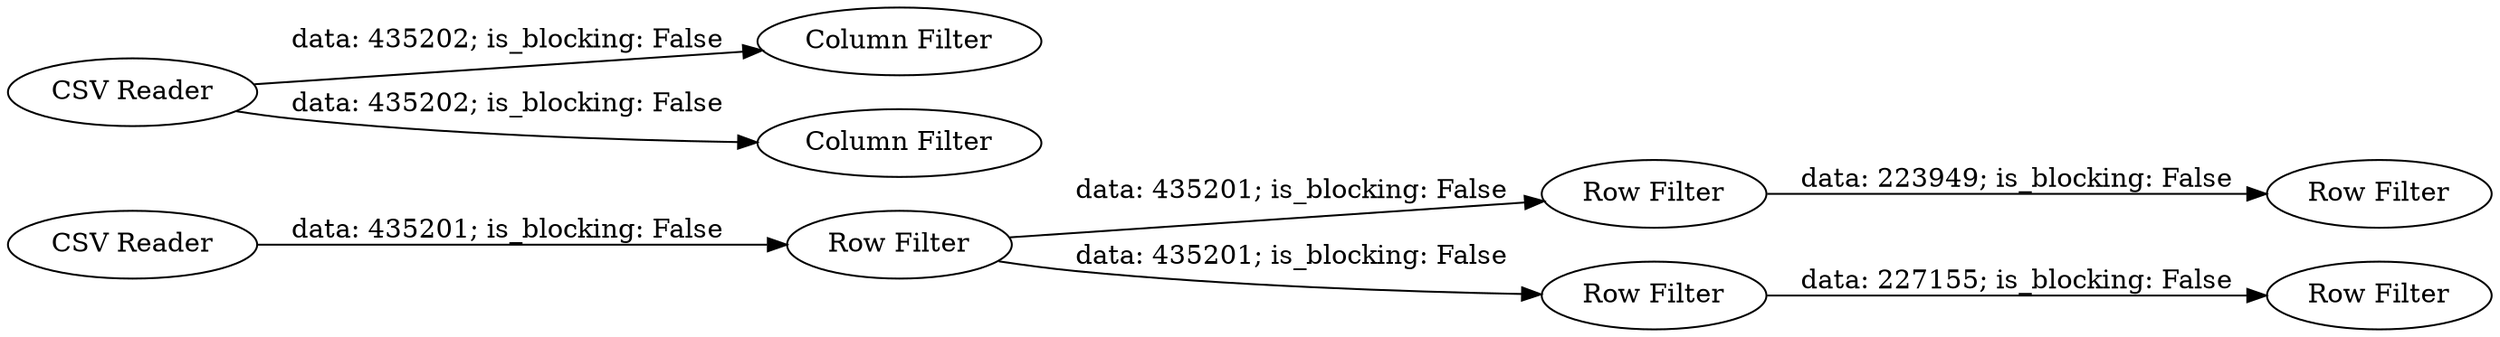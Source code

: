 digraph {
	"5582443122722341620_1" [label="CSV Reader"]
	"5582443122722341620_4" [label="Row Filter"]
	"5582443122722341620_9" [label="Column Filter"]
	"5582443122722341620_2" [label="Row Filter"]
	"5582443122722341620_7" [label="CSV Reader"]
	"5582443122722341620_8" [label="Column Filter"]
	"5582443122722341620_6" [label="Row Filter"]
	"5582443122722341620_5" [label="Row Filter"]
	"5582443122722341620_3" [label="Row Filter"]
	"5582443122722341620_2" -> "5582443122722341620_3" [label="data: 435201; is_blocking: False"]
	"5582443122722341620_4" -> "5582443122722341620_6" [label="data: 223949; is_blocking: False"]
	"5582443122722341620_7" -> "5582443122722341620_9" [label="data: 435202; is_blocking: False"]
	"5582443122722341620_7" -> "5582443122722341620_8" [label="data: 435202; is_blocking: False"]
	"5582443122722341620_2" -> "5582443122722341620_4" [label="data: 435201; is_blocking: False"]
	"5582443122722341620_1" -> "5582443122722341620_2" [label="data: 435201; is_blocking: False"]
	"5582443122722341620_3" -> "5582443122722341620_5" [label="data: 227155; is_blocking: False"]
	rankdir=LR
}
